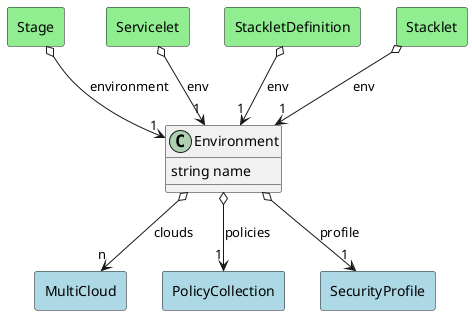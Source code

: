 @startuml

class "Environment" as Model {
 string name

 
}

rectangle "MultiCloud" as MultiCloud #lightblue {
}

Model o--> "n" MultiCloud : clouds


rectangle "PolicyCollection" as PolicyCollection #lightblue {
}

Model o--> "1" PolicyCollection : policies


rectangle "SecurityProfile" as SecurityProfile #lightblue {
}

Model o--> "1" SecurityProfile : profile




    rectangle "Stage" as Stage #lightgreen {
    }
    
        Stage   o--> "1" Model : "environment"
    
    rectangle "Servicelet" as Servicelet #lightgreen {
    }
    
        Servicelet   o--> "1" Model : "env"
    
    rectangle "StackletDefinition" as StackletDefinition #lightgreen {
    }
    
        StackletDefinition   o--> "1" Model : "env"
    
    rectangle "Stacklet" as Stacklet #lightgreen {
    }
    
        Stacklet   o--> "1" Model : "env"
    

@enduml

